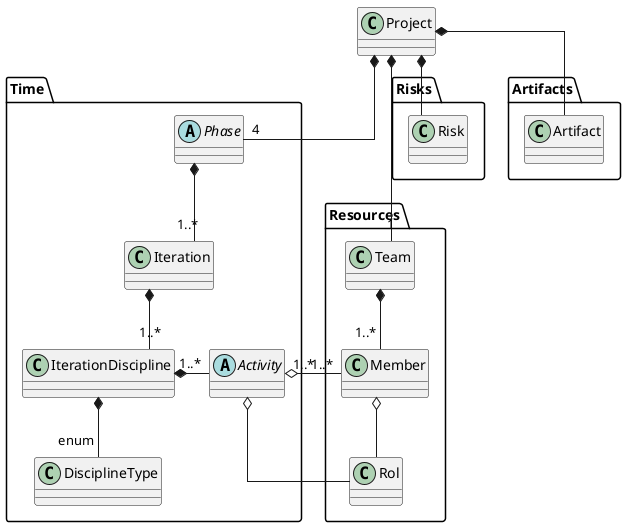 @startuml

top to bottom direction
skinparam Linetype ortho

'Objects
Class Project
Abstract Class Time.Phase
Class Time.Iteration
Class Time.IterationDiscipline
Class Resources.Rol
Class Resources.Team
Class Risks.Risk
Class Artifacts.Artifact

Abstract Class Time.Activity
Class Resources.Member

Project *-- Risks.Risk
Project *-- "1" Resources.Team
Project *-- Artifacts.Artifact
Project *-- "4" Time.Phase
Time.Phase *-- "1..*" Time.Iteration
Time.Iteration *-- "1..*" Time.IterationDiscipline
Time.IterationDiscipline *-- "enum" Time.DisciplineType
Time.IterationDiscipline *- "1..*" Time.Activity
Resources.Team *-- "1..*" Resources.Member
Time.Activity "1..*" o- "1..*" Resources.Member
Time.Activity o-- Resources.Rol
Resources.Member o-- Resources.Rol

@enduml